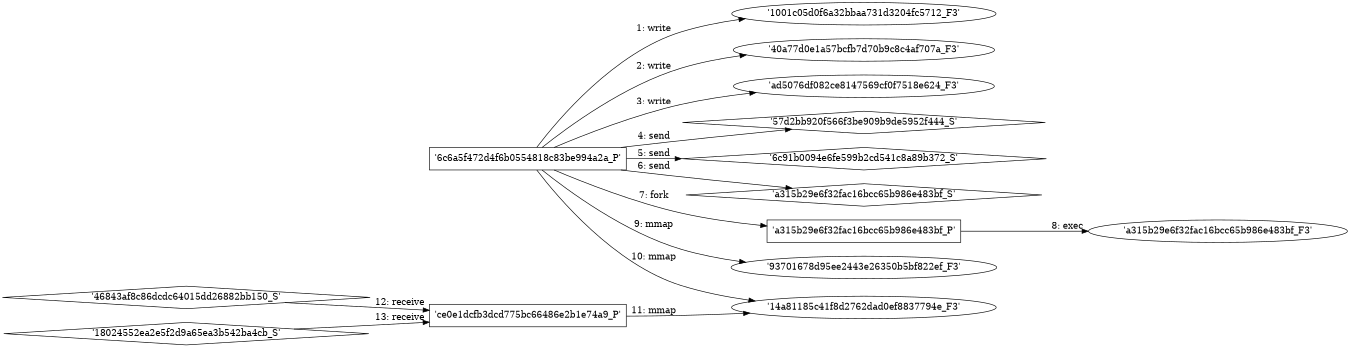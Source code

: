 digraph "D:\Learning\Paper\apt\基于CTI的攻击预警\Dataset\攻击图\ASGfromALLCTI\Vulnerability Spotlight PDFium Vulnerability in Google Chrome Web Browser.dot" {
rankdir="LR"
size="9"
fixedsize="false"
splines="true"
nodesep=0.3
ranksep=0
fontsize=10
overlap="scalexy"
engine= "neato"
	"'1001c05d0f6a32bbaa731d3204fc5712_F3'" [node_type=file shape=ellipse]
	"'6c6a5f472d4f6b0554818c83be994a2a_P'" [node_type=Process shape=box]
	"'6c6a5f472d4f6b0554818c83be994a2a_P'" -> "'1001c05d0f6a32bbaa731d3204fc5712_F3'" [label="1: write"]
	"'40a77d0e1a57bcfb7d70b9c8c4af707a_F3'" [node_type=file shape=ellipse]
	"'6c6a5f472d4f6b0554818c83be994a2a_P'" [node_type=Process shape=box]
	"'6c6a5f472d4f6b0554818c83be994a2a_P'" -> "'40a77d0e1a57bcfb7d70b9c8c4af707a_F3'" [label="2: write"]
	"'ad5076df082ce8147569cf0f7518e624_F3'" [node_type=file shape=ellipse]
	"'6c6a5f472d4f6b0554818c83be994a2a_P'" [node_type=Process shape=box]
	"'6c6a5f472d4f6b0554818c83be994a2a_P'" -> "'ad5076df082ce8147569cf0f7518e624_F3'" [label="3: write"]
	"'57d2bb920f566f3be909b9de5952f444_S'" [node_type=Socket shape=diamond]
	"'6c6a5f472d4f6b0554818c83be994a2a_P'" [node_type=Process shape=box]
	"'6c6a5f472d4f6b0554818c83be994a2a_P'" -> "'57d2bb920f566f3be909b9de5952f444_S'" [label="4: send"]
	"'6c91b0094e6fe599b2cd541c8a89b372_S'" [node_type=Socket shape=diamond]
	"'6c6a5f472d4f6b0554818c83be994a2a_P'" [node_type=Process shape=box]
	"'6c6a5f472d4f6b0554818c83be994a2a_P'" -> "'6c91b0094e6fe599b2cd541c8a89b372_S'" [label="5: send"]
	"'a315b29e6f32fac16bcc65b986e483bf_S'" [node_type=Socket shape=diamond]
	"'6c6a5f472d4f6b0554818c83be994a2a_P'" [node_type=Process shape=box]
	"'6c6a5f472d4f6b0554818c83be994a2a_P'" -> "'a315b29e6f32fac16bcc65b986e483bf_S'" [label="6: send"]
	"'6c6a5f472d4f6b0554818c83be994a2a_P'" [node_type=Process shape=box]
	"'a315b29e6f32fac16bcc65b986e483bf_P'" [node_type=Process shape=box]
	"'6c6a5f472d4f6b0554818c83be994a2a_P'" -> "'a315b29e6f32fac16bcc65b986e483bf_P'" [label="7: fork"]
	"'a315b29e6f32fac16bcc65b986e483bf_P'" [node_type=Process shape=box]
	"'a315b29e6f32fac16bcc65b986e483bf_F3'" [node_type=File shape=ellipse]
	"'a315b29e6f32fac16bcc65b986e483bf_P'" -> "'a315b29e6f32fac16bcc65b986e483bf_F3'" [label="8: exec"]
	"'93701678d95ee2443e26350b5bf822ef_F3'" [node_type=file shape=ellipse]
	"'6c6a5f472d4f6b0554818c83be994a2a_P'" [node_type=Process shape=box]
	"'6c6a5f472d4f6b0554818c83be994a2a_P'" -> "'93701678d95ee2443e26350b5bf822ef_F3'" [label="9: mmap"]
	"'14a81185c41f8d2762dad0ef8837794e_F3'" [node_type=file shape=ellipse]
	"'6c6a5f472d4f6b0554818c83be994a2a_P'" [node_type=Process shape=box]
	"'6c6a5f472d4f6b0554818c83be994a2a_P'" -> "'14a81185c41f8d2762dad0ef8837794e_F3'" [label="10: mmap"]
	"'14a81185c41f8d2762dad0ef8837794e_F3'" [node_type=file shape=ellipse]
	"'ce0e1dcfb3dcd775bc66486e2b1e74a9_P'" [node_type=Process shape=box]
	"'ce0e1dcfb3dcd775bc66486e2b1e74a9_P'" -> "'14a81185c41f8d2762dad0ef8837794e_F3'" [label="11: mmap"]
	"'ce0e1dcfb3dcd775bc66486e2b1e74a9_P'" [node_type=Process shape=box]
	"'46843af8c86dcdc64015dd26882bb150_S'" [node_type=Socket shape=diamond]
	"'46843af8c86dcdc64015dd26882bb150_S'" -> "'ce0e1dcfb3dcd775bc66486e2b1e74a9_P'" [label="12: receive"]
	"'ce0e1dcfb3dcd775bc66486e2b1e74a9_P'" [node_type=Process shape=box]
	"'18024552ea2e5f2d9a65ea3b542ba4cb_S'" [node_type=Socket shape=diamond]
	"'18024552ea2e5f2d9a65ea3b542ba4cb_S'" -> "'ce0e1dcfb3dcd775bc66486e2b1e74a9_P'" [label="13: receive"]
}
